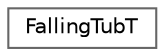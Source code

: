 digraph "Graphical Class Hierarchy"
{
 // LATEX_PDF_SIZE
  bgcolor="transparent";
  edge [fontname=Helvetica,fontsize=10,labelfontname=Helvetica,labelfontsize=10];
  node [fontname=Helvetica,fontsize=10,shape=box,height=0.2,width=0.4];
  rankdir="LR";
  Node0 [id="Node000000",label="FallingTubT",height=0.2,width=0.4,color="grey40", fillcolor="white", style="filled",URL="$classFallingTubT.html",tooltip=" "];
}
